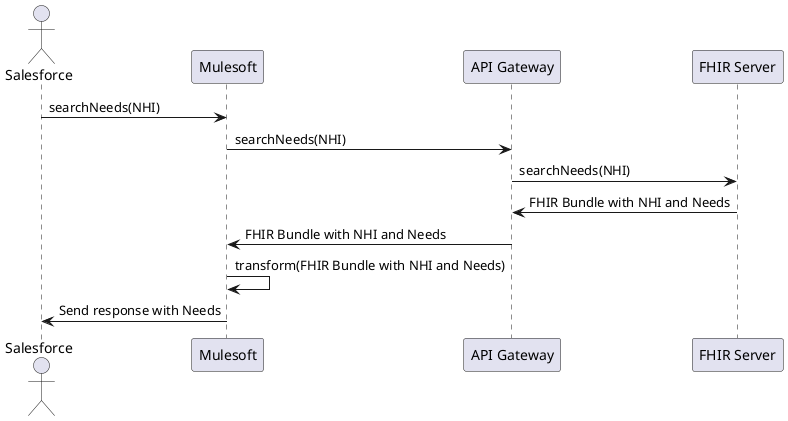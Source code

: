 @startuml
actor Salesforce
participant "Mulesoft"
participant "API Gateway"
participant "FHIR Server"

Salesforce -> Mulesoft: searchNeeds(NHI)
Mulesoft -> "API Gateway": searchNeeds(NHI)
"API Gateway" -> "FHIR Server": searchNeeds(NHI)
"FHIR Server" -> "API Gateway": FHIR Bundle with NHI and Needs
"API Gateway" -> Mulesoft: FHIR Bundle with NHI and Needs
Mulesoft -> Mulesoft : transform(FHIR Bundle with NHI and Needs)
Mulesoft -> Salesforce: Send response with Needs

@enduml
